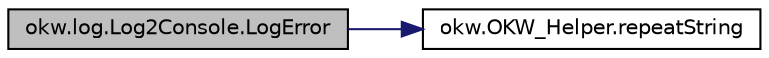 digraph "okw.log.Log2Console.LogError"
{
 // INTERACTIVE_SVG=YES
 // LATEX_PDF_SIZE
  edge [fontname="Helvetica",fontsize="10",labelfontname="Helvetica",labelfontsize="10"];
  node [fontname="Helvetica",fontsize="10",shape=record];
  rankdir="LR";
  Node29 [label="okw.log.Log2Console.LogError",height=0.2,width=0.4,color="black", fillcolor="grey75", style="filled", fontcolor="black",tooltip="LogError: Logs an error message to the result."];
  Node29 -> Node30 [color="midnightblue",fontsize="10",style="solid",fontname="Helvetica"];
  Node30 [label="okw.OKW_Helper.repeatString",height=0.2,width=0.4,color="black", fillcolor="white", style="filled",URL="$classokw_1_1_o_k_w___helper.html#ab5e676787808ed174e603c1e3bfcd176",tooltip=" "];
}
